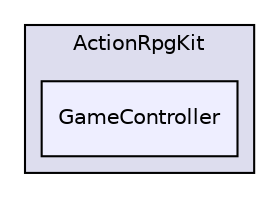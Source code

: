 digraph "GameController" {
  compound=true
  node [ fontsize="10", fontname="Helvetica"];
  edge [ labelfontsize="10", labelfontname="Helvetica"];
  subgraph clusterdir_9ecb837a21b60474ce98456d518a780a {
    graph [ bgcolor="#ddddee", pencolor="black", label="ActionRpgKit" fontname="Helvetica", fontsize="10", URL="dir_9ecb837a21b60474ce98456d518a780a.xhtml"]
  dir_48705c1daef4b9d39bb6940ef38a7f2c [shape=box, label="GameController", style="filled", fillcolor="#eeeeff", pencolor="black", URL="dir_48705c1daef4b9d39bb6940ef38a7f2c.xhtml"];
  }
}
